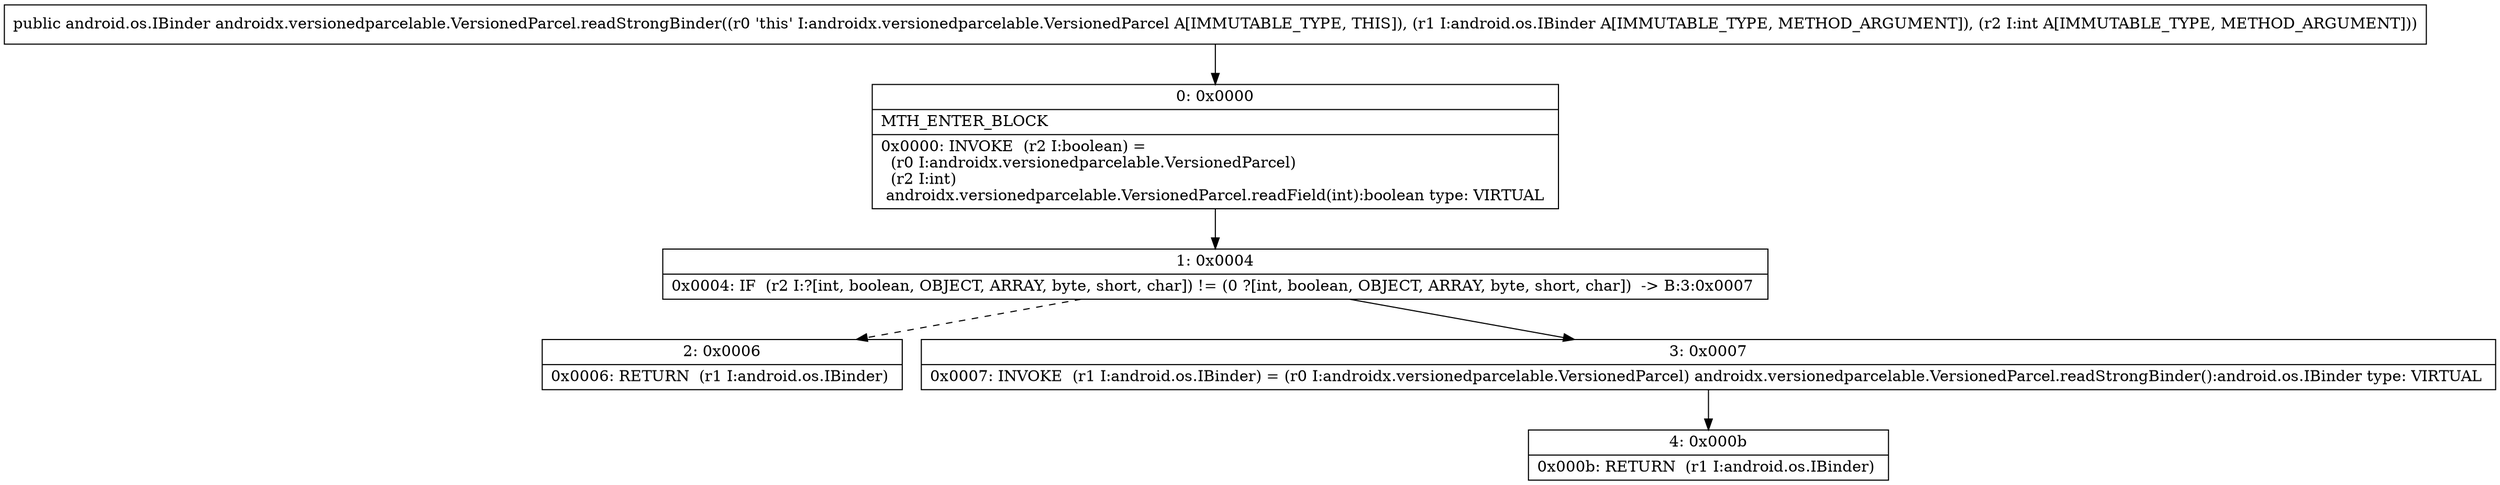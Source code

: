 digraph "CFG forandroidx.versionedparcelable.VersionedParcel.readStrongBinder(Landroid\/os\/IBinder;I)Landroid\/os\/IBinder;" {
Node_0 [shape=record,label="{0\:\ 0x0000|MTH_ENTER_BLOCK\l|0x0000: INVOKE  (r2 I:boolean) = \l  (r0 I:androidx.versionedparcelable.VersionedParcel)\l  (r2 I:int)\l androidx.versionedparcelable.VersionedParcel.readField(int):boolean type: VIRTUAL \l}"];
Node_1 [shape=record,label="{1\:\ 0x0004|0x0004: IF  (r2 I:?[int, boolean, OBJECT, ARRAY, byte, short, char]) != (0 ?[int, boolean, OBJECT, ARRAY, byte, short, char])  \-\> B:3:0x0007 \l}"];
Node_2 [shape=record,label="{2\:\ 0x0006|0x0006: RETURN  (r1 I:android.os.IBinder) \l}"];
Node_3 [shape=record,label="{3\:\ 0x0007|0x0007: INVOKE  (r1 I:android.os.IBinder) = (r0 I:androidx.versionedparcelable.VersionedParcel) androidx.versionedparcelable.VersionedParcel.readStrongBinder():android.os.IBinder type: VIRTUAL \l}"];
Node_4 [shape=record,label="{4\:\ 0x000b|0x000b: RETURN  (r1 I:android.os.IBinder) \l}"];
MethodNode[shape=record,label="{public android.os.IBinder androidx.versionedparcelable.VersionedParcel.readStrongBinder((r0 'this' I:androidx.versionedparcelable.VersionedParcel A[IMMUTABLE_TYPE, THIS]), (r1 I:android.os.IBinder A[IMMUTABLE_TYPE, METHOD_ARGUMENT]), (r2 I:int A[IMMUTABLE_TYPE, METHOD_ARGUMENT])) }"];
MethodNode -> Node_0;
Node_0 -> Node_1;
Node_1 -> Node_2[style=dashed];
Node_1 -> Node_3;
Node_3 -> Node_4;
}

